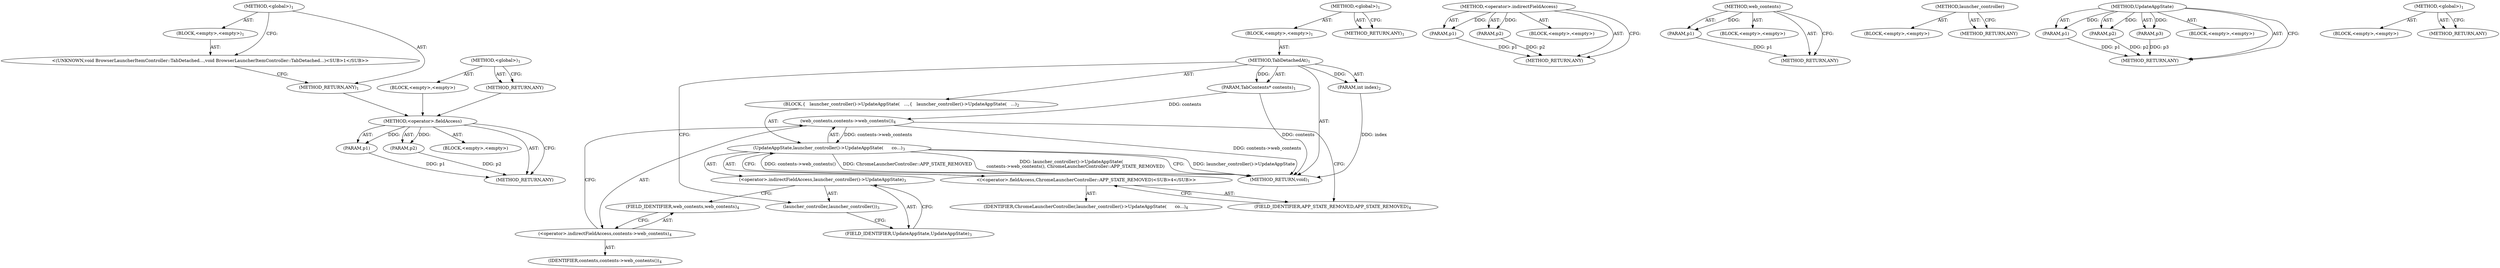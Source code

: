 digraph "&lt;global&gt;" {
vulnerable_60 [label=<(METHOD,&lt;operator&gt;.fieldAccess)>];
vulnerable_61 [label=<(PARAM,p1)>];
vulnerable_62 [label=<(PARAM,p2)>];
vulnerable_63 [label=<(BLOCK,&lt;empty&gt;,&lt;empty&gt;)>];
vulnerable_64 [label=<(METHOD_RETURN,ANY)>];
vulnerable_6 [label=<(METHOD,&lt;global&gt;)<SUB>1</SUB>>];
vulnerable_7 [label=<(BLOCK,&lt;empty&gt;,&lt;empty&gt;)<SUB>1</SUB>>];
vulnerable_8 [label=<(METHOD,TabDetachedAt)<SUB>1</SUB>>];
vulnerable_9 [label=<(PARAM,TabContents* contents)<SUB>1</SUB>>];
vulnerable_10 [label=<(PARAM,int index)<SUB>2</SUB>>];
vulnerable_11 [label=<(BLOCK,{
   launcher_controller()-&gt;UpdateAppState(
   ...,{
   launcher_controller()-&gt;UpdateAppState(
   ...)<SUB>2</SUB>>];
vulnerable_12 [label=<(UpdateAppState,launcher_controller()-&gt;UpdateAppState(
      co...)<SUB>3</SUB>>];
vulnerable_13 [label=<(&lt;operator&gt;.indirectFieldAccess,launcher_controller()-&gt;UpdateAppState)<SUB>3</SUB>>];
vulnerable_14 [label=<(launcher_controller,launcher_controller())<SUB>3</SUB>>];
vulnerable_15 [label=<(FIELD_IDENTIFIER,UpdateAppState,UpdateAppState)<SUB>3</SUB>>];
vulnerable_16 [label=<(web_contents,contents-&gt;web_contents())<SUB>4</SUB>>];
vulnerable_17 [label=<(&lt;operator&gt;.indirectFieldAccess,contents-&gt;web_contents)<SUB>4</SUB>>];
vulnerable_18 [label=<(IDENTIFIER,contents,contents-&gt;web_contents())<SUB>4</SUB>>];
vulnerable_19 [label=<(FIELD_IDENTIFIER,web_contents,web_contents)<SUB>4</SUB>>];
vulnerable_20 [label="<(&lt;operator&gt;.fieldAccess,ChromeLauncherController::APP_STATE_REMOVED)<SUB>4</SUB>>"];
vulnerable_21 [label=<(IDENTIFIER,ChromeLauncherController,launcher_controller()-&gt;UpdateAppState(
      co...)<SUB>4</SUB>>];
vulnerable_22 [label=<(FIELD_IDENTIFIER,APP_STATE_REMOVED,APP_STATE_REMOVED)<SUB>4</SUB>>];
vulnerable_23 [label=<(METHOD_RETURN,void)<SUB>1</SUB>>];
vulnerable_25 [label=<(METHOD_RETURN,ANY)<SUB>1</SUB>>];
vulnerable_48 [label=<(METHOD,&lt;operator&gt;.indirectFieldAccess)>];
vulnerable_49 [label=<(PARAM,p1)>];
vulnerable_50 [label=<(PARAM,p2)>];
vulnerable_51 [label=<(BLOCK,&lt;empty&gt;,&lt;empty&gt;)>];
vulnerable_52 [label=<(METHOD_RETURN,ANY)>];
vulnerable_56 [label=<(METHOD,web_contents)>];
vulnerable_57 [label=<(PARAM,p1)>];
vulnerable_58 [label=<(BLOCK,&lt;empty&gt;,&lt;empty&gt;)>];
vulnerable_59 [label=<(METHOD_RETURN,ANY)>];
vulnerable_53 [label=<(METHOD,launcher_controller)>];
vulnerable_54 [label=<(BLOCK,&lt;empty&gt;,&lt;empty&gt;)>];
vulnerable_55 [label=<(METHOD_RETURN,ANY)>];
vulnerable_42 [label=<(METHOD,UpdateAppState)>];
vulnerable_43 [label=<(PARAM,p1)>];
vulnerable_44 [label=<(PARAM,p2)>];
vulnerable_45 [label=<(PARAM,p3)>];
vulnerable_46 [label=<(BLOCK,&lt;empty&gt;,&lt;empty&gt;)>];
vulnerable_47 [label=<(METHOD_RETURN,ANY)>];
vulnerable_36 [label=<(METHOD,&lt;global&gt;)<SUB>1</SUB>>];
vulnerable_37 [label=<(BLOCK,&lt;empty&gt;,&lt;empty&gt;)>];
vulnerable_38 [label=<(METHOD_RETURN,ANY)>];
fixed_6 [label=<(METHOD,&lt;global&gt;)<SUB>1</SUB>>];
fixed_7 [label=<(BLOCK,&lt;empty&gt;,&lt;empty&gt;)<SUB>1</SUB>>];
fixed_8 [label="<(UNKNOWN,void BrowserLauncherItemController::TabDetached...,void BrowserLauncherItemController::TabDetached...)<SUB>1</SUB>>"];
fixed_9 [label=<(METHOD_RETURN,ANY)<SUB>1</SUB>>];
fixed_14 [label=<(METHOD,&lt;global&gt;)<SUB>1</SUB>>];
fixed_15 [label=<(BLOCK,&lt;empty&gt;,&lt;empty&gt;)>];
fixed_16 [label=<(METHOD_RETURN,ANY)>];
vulnerable_60 -> vulnerable_61  [key=0, label="AST: "];
vulnerable_60 -> vulnerable_61  [key=1, label="DDG: "];
vulnerable_60 -> vulnerable_63  [key=0, label="AST: "];
vulnerable_60 -> vulnerable_62  [key=0, label="AST: "];
vulnerable_60 -> vulnerable_62  [key=1, label="DDG: "];
vulnerable_60 -> vulnerable_64  [key=0, label="AST: "];
vulnerable_60 -> vulnerable_64  [key=1, label="CFG: "];
vulnerable_61 -> vulnerable_64  [key=0, label="DDG: p1"];
vulnerable_62 -> vulnerable_64  [key=0, label="DDG: p2"];
vulnerable_6 -> vulnerable_7  [key=0, label="AST: "];
vulnerable_6 -> vulnerable_25  [key=0, label="AST: "];
vulnerable_6 -> vulnerable_25  [key=1, label="CFG: "];
vulnerable_7 -> vulnerable_8  [key=0, label="AST: "];
vulnerable_8 -> vulnerable_9  [key=0, label="AST: "];
vulnerable_8 -> vulnerable_9  [key=1, label="DDG: "];
vulnerable_8 -> vulnerable_10  [key=0, label="AST: "];
vulnerable_8 -> vulnerable_10  [key=1, label="DDG: "];
vulnerable_8 -> vulnerable_11  [key=0, label="AST: "];
vulnerable_8 -> vulnerable_23  [key=0, label="AST: "];
vulnerable_8 -> vulnerable_14  [key=0, label="CFG: "];
vulnerable_9 -> vulnerable_23  [key=0, label="DDG: contents"];
vulnerable_9 -> vulnerable_16  [key=0, label="DDG: contents"];
vulnerable_10 -> vulnerable_23  [key=0, label="DDG: index"];
vulnerable_11 -> vulnerable_12  [key=0, label="AST: "];
vulnerable_12 -> vulnerable_13  [key=0, label="AST: "];
vulnerable_12 -> vulnerable_16  [key=0, label="AST: "];
vulnerable_12 -> vulnerable_20  [key=0, label="AST: "];
vulnerable_12 -> vulnerable_23  [key=0, label="CFG: "];
vulnerable_12 -> vulnerable_23  [key=1, label="DDG: launcher_controller()-&gt;UpdateAppState"];
vulnerable_12 -> vulnerable_23  [key=2, label="DDG: contents-&gt;web_contents()"];
vulnerable_12 -> vulnerable_23  [key=3, label="DDG: ChromeLauncherController::APP_STATE_REMOVED"];
vulnerable_12 -> vulnerable_23  [key=4, label="DDG: launcher_controller()-&gt;UpdateAppState(
      contents-&gt;web_contents(), ChromeLauncherController::APP_STATE_REMOVED)"];
vulnerable_13 -> vulnerable_14  [key=0, label="AST: "];
vulnerable_13 -> vulnerable_15  [key=0, label="AST: "];
vulnerable_13 -> vulnerable_19  [key=0, label="CFG: "];
vulnerable_14 -> vulnerable_15  [key=0, label="CFG: "];
vulnerable_15 -> vulnerable_13  [key=0, label="CFG: "];
vulnerable_16 -> vulnerable_17  [key=0, label="AST: "];
vulnerable_16 -> vulnerable_22  [key=0, label="CFG: "];
vulnerable_16 -> vulnerable_23  [key=0, label="DDG: contents-&gt;web_contents"];
vulnerable_16 -> vulnerable_12  [key=0, label="DDG: contents-&gt;web_contents"];
vulnerable_17 -> vulnerable_18  [key=0, label="AST: "];
vulnerable_17 -> vulnerable_19  [key=0, label="AST: "];
vulnerable_17 -> vulnerable_16  [key=0, label="CFG: "];
vulnerable_19 -> vulnerable_17  [key=0, label="CFG: "];
vulnerable_20 -> vulnerable_21  [key=0, label="AST: "];
vulnerable_20 -> vulnerable_22  [key=0, label="AST: "];
vulnerable_20 -> vulnerable_12  [key=0, label="CFG: "];
vulnerable_22 -> vulnerable_20  [key=0, label="CFG: "];
vulnerable_48 -> vulnerable_49  [key=0, label="AST: "];
vulnerable_48 -> vulnerable_49  [key=1, label="DDG: "];
vulnerable_48 -> vulnerable_51  [key=0, label="AST: "];
vulnerable_48 -> vulnerable_50  [key=0, label="AST: "];
vulnerable_48 -> vulnerable_50  [key=1, label="DDG: "];
vulnerable_48 -> vulnerable_52  [key=0, label="AST: "];
vulnerable_48 -> vulnerable_52  [key=1, label="CFG: "];
vulnerable_49 -> vulnerable_52  [key=0, label="DDG: p1"];
vulnerable_50 -> vulnerable_52  [key=0, label="DDG: p2"];
vulnerable_56 -> vulnerable_57  [key=0, label="AST: "];
vulnerable_56 -> vulnerable_57  [key=1, label="DDG: "];
vulnerable_56 -> vulnerable_58  [key=0, label="AST: "];
vulnerable_56 -> vulnerable_59  [key=0, label="AST: "];
vulnerable_56 -> vulnerable_59  [key=1, label="CFG: "];
vulnerable_57 -> vulnerable_59  [key=0, label="DDG: p1"];
vulnerable_53 -> vulnerable_54  [key=0, label="AST: "];
vulnerable_53 -> vulnerable_55  [key=0, label="AST: "];
vulnerable_53 -> vulnerable_55  [key=1, label="CFG: "];
vulnerable_42 -> vulnerable_43  [key=0, label="AST: "];
vulnerable_42 -> vulnerable_43  [key=1, label="DDG: "];
vulnerable_42 -> vulnerable_46  [key=0, label="AST: "];
vulnerable_42 -> vulnerable_44  [key=0, label="AST: "];
vulnerable_42 -> vulnerable_44  [key=1, label="DDG: "];
vulnerable_42 -> vulnerable_47  [key=0, label="AST: "];
vulnerable_42 -> vulnerable_47  [key=1, label="CFG: "];
vulnerable_42 -> vulnerable_45  [key=0, label="AST: "];
vulnerable_42 -> vulnerable_45  [key=1, label="DDG: "];
vulnerable_43 -> vulnerable_47  [key=0, label="DDG: p1"];
vulnerable_44 -> vulnerable_47  [key=0, label="DDG: p2"];
vulnerable_45 -> vulnerable_47  [key=0, label="DDG: p3"];
vulnerable_36 -> vulnerable_37  [key=0, label="AST: "];
vulnerable_36 -> vulnerable_38  [key=0, label="AST: "];
vulnerable_36 -> vulnerable_38  [key=1, label="CFG: "];
fixed_6 -> fixed_7  [key=0, label="AST: "];
fixed_6 -> fixed_9  [key=0, label="AST: "];
fixed_6 -> fixed_8  [key=0, label="CFG: "];
fixed_7 -> fixed_8  [key=0, label="AST: "];
fixed_8 -> fixed_9  [key=0, label="CFG: "];
fixed_9 -> vulnerable_60  [key=0];
fixed_14 -> fixed_15  [key=0, label="AST: "];
fixed_14 -> fixed_16  [key=0, label="AST: "];
fixed_14 -> fixed_16  [key=1, label="CFG: "];
fixed_15 -> vulnerable_60  [key=0];
fixed_16 -> vulnerable_60  [key=0];
}
